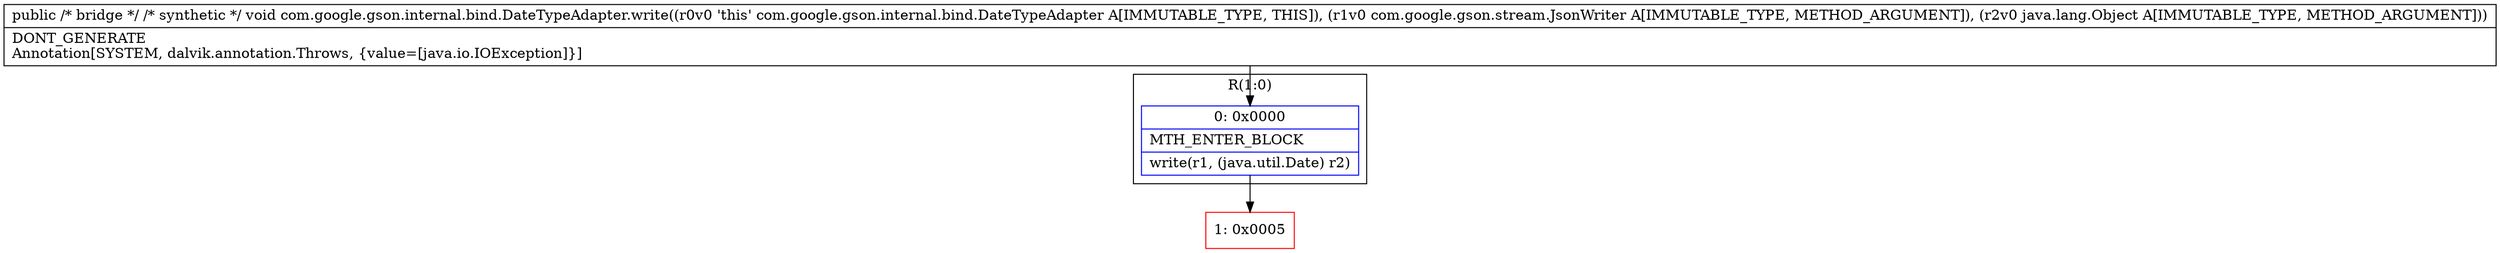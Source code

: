 digraph "CFG forcom.google.gson.internal.bind.DateTypeAdapter.write(Lcom\/google\/gson\/stream\/JsonWriter;Ljava\/lang\/Object;)V" {
subgraph cluster_Region_996499682 {
label = "R(1:0)";
node [shape=record,color=blue];
Node_0 [shape=record,label="{0\:\ 0x0000|MTH_ENTER_BLOCK\l|write(r1, (java.util.Date) r2)\l}"];
}
Node_1 [shape=record,color=red,label="{1\:\ 0x0005}"];
MethodNode[shape=record,label="{public \/* bridge *\/ \/* synthetic *\/ void com.google.gson.internal.bind.DateTypeAdapter.write((r0v0 'this' com.google.gson.internal.bind.DateTypeAdapter A[IMMUTABLE_TYPE, THIS]), (r1v0 com.google.gson.stream.JsonWriter A[IMMUTABLE_TYPE, METHOD_ARGUMENT]), (r2v0 java.lang.Object A[IMMUTABLE_TYPE, METHOD_ARGUMENT]))  | DONT_GENERATE\lAnnotation[SYSTEM, dalvik.annotation.Throws, \{value=[java.io.IOException]\}]\l}"];
MethodNode -> Node_0;
Node_0 -> Node_1;
}

